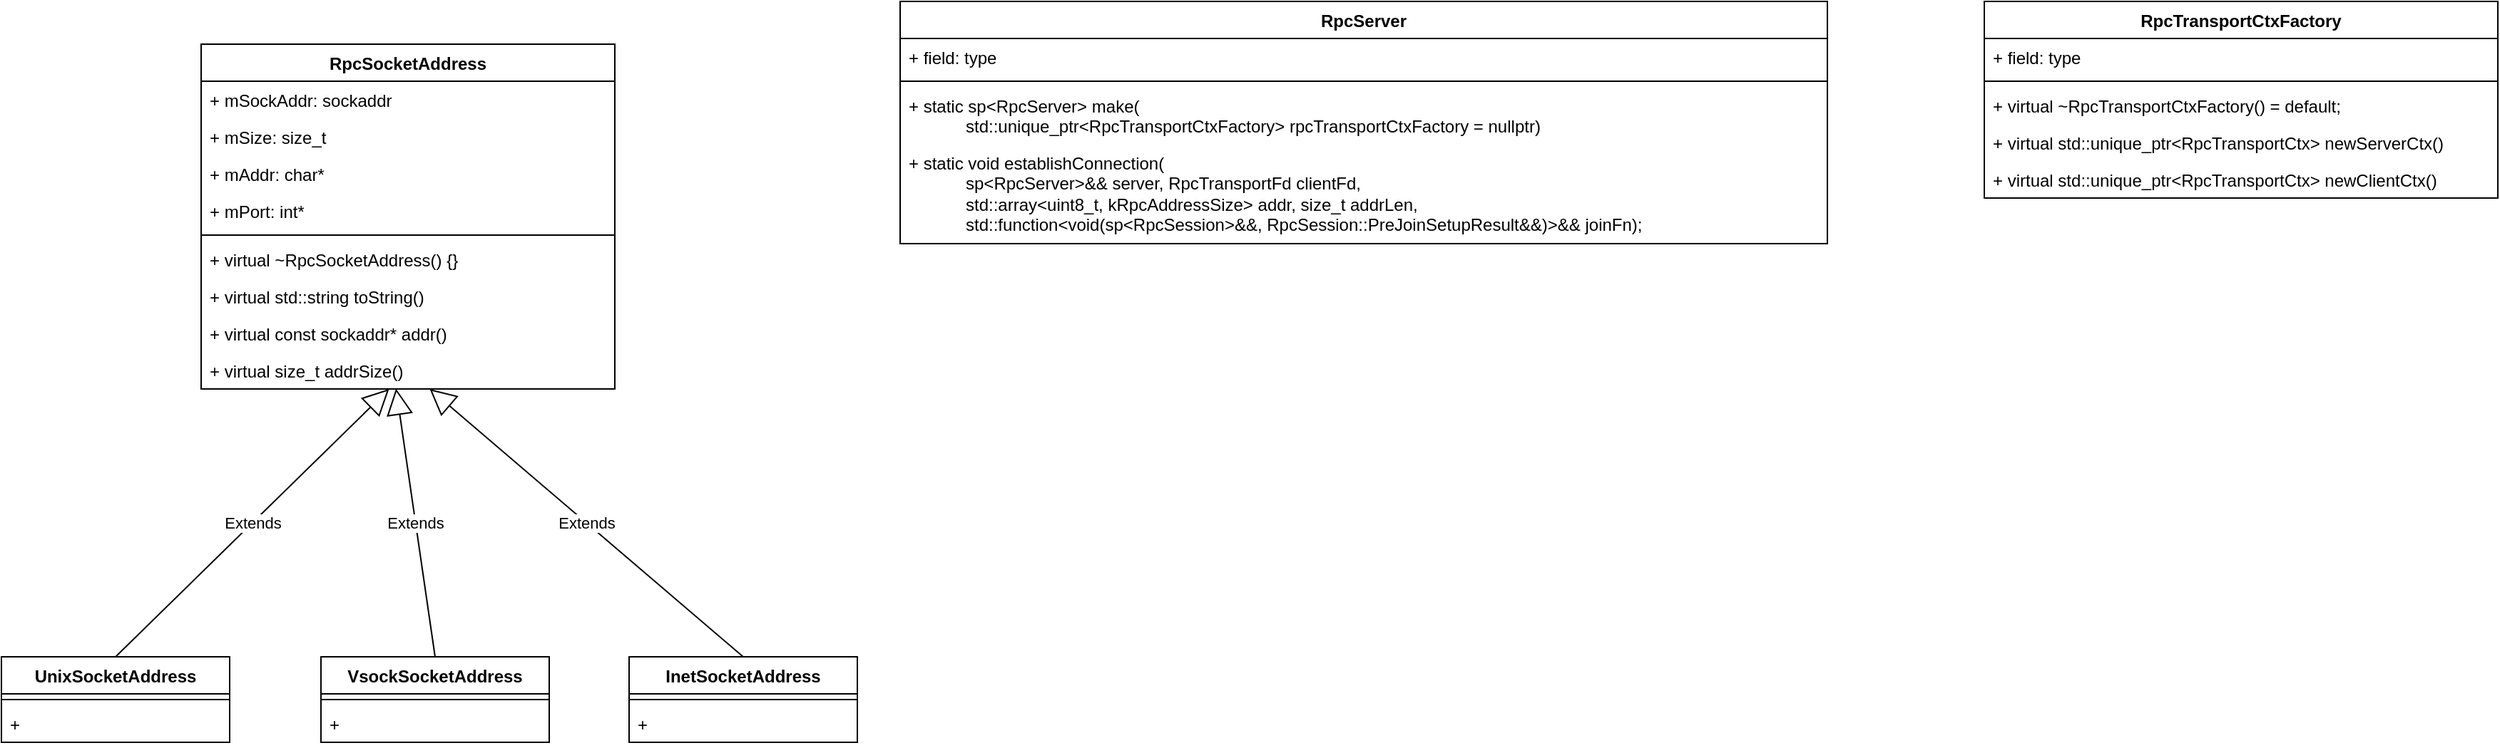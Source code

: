 <mxfile version="24.7.6">
  <diagram name="第 1 页" id="H_8We8UubYNgWz_qhoj8">
    <mxGraphModel dx="641" dy="351" grid="1" gridSize="10" guides="1" tooltips="1" connect="1" arrows="1" fold="1" page="1" pageScale="1" pageWidth="827" pageHeight="1169" math="0" shadow="0">
      <root>
        <mxCell id="0" />
        <mxCell id="1" parent="0" />
        <mxCell id="p69GbGtiznkZSxi_15MH-1" value="&lt;b style=&quot;border-color: var(--border-color);&quot;&gt;RpcSocketAddress&lt;/b&gt;" style="swimlane;fontStyle=1;align=center;verticalAlign=top;childLayout=stackLayout;horizontal=1;startSize=26;horizontalStack=0;resizeParent=1;resizeParentMax=0;resizeLast=0;collapsible=1;marginBottom=0;whiteSpace=wrap;html=1;" parent="1" vertex="1">
          <mxGeometry x="330" y="120" width="290" height="242" as="geometry">
            <mxRectangle x="350" y="320" width="150" height="30" as="alternateBounds" />
          </mxGeometry>
        </mxCell>
        <mxCell id="p69GbGtiznkZSxi_15MH-27" value="&lt;div&gt;&lt;span style=&quot;background-color: initial;&quot;&gt;+ mSockAddr&lt;/span&gt;&lt;span style=&quot;background-color: initial;&quot;&gt;: sockaddr&lt;/span&gt;&lt;/div&gt;" style="text;strokeColor=none;fillColor=none;align=left;verticalAlign=top;spacingLeft=4;spacingRight=4;overflow=hidden;rotatable=0;points=[[0,0.5],[1,0.5]];portConstraint=eastwest;whiteSpace=wrap;html=1;" parent="p69GbGtiznkZSxi_15MH-1" vertex="1">
          <mxGeometry y="26" width="290" height="26" as="geometry" />
        </mxCell>
        <mxCell id="p69GbGtiznkZSxi_15MH-24" value="&lt;div&gt;&lt;span style=&quot;background-color: initial;&quot;&gt;+ mSize&lt;/span&gt;&lt;span style=&quot;background-color: initial;&quot;&gt;: size_t&lt;/span&gt;&lt;/div&gt;" style="text;strokeColor=none;fillColor=none;align=left;verticalAlign=top;spacingLeft=4;spacingRight=4;overflow=hidden;rotatable=0;points=[[0,0.5],[1,0.5]];portConstraint=eastwest;whiteSpace=wrap;html=1;" parent="p69GbGtiznkZSxi_15MH-1" vertex="1">
          <mxGeometry y="52" width="290" height="26" as="geometry" />
        </mxCell>
        <mxCell id="p69GbGtiznkZSxi_15MH-28" value="&lt;div&gt;&lt;span style=&quot;background-color: initial;&quot;&gt;+ mAddr&lt;/span&gt;&lt;span style=&quot;background-color: initial;&quot;&gt;: char*&lt;/span&gt;&lt;/div&gt;" style="text;strokeColor=none;fillColor=none;align=left;verticalAlign=top;spacingLeft=4;spacingRight=4;overflow=hidden;rotatable=0;points=[[0,0.5],[1,0.5]];portConstraint=eastwest;whiteSpace=wrap;html=1;" parent="p69GbGtiznkZSxi_15MH-1" vertex="1">
          <mxGeometry y="78" width="290" height="26" as="geometry" />
        </mxCell>
        <mxCell id="p69GbGtiznkZSxi_15MH-30" value="&lt;div&gt;&lt;span style=&quot;background-color: initial;&quot;&gt;+ mPort&lt;/span&gt;&lt;span style=&quot;background-color: initial;&quot;&gt;: int&lt;/span&gt;&lt;span style=&quot;background-color: initial;&quot;&gt;*&lt;/span&gt;&lt;/div&gt;" style="text;strokeColor=none;fillColor=none;align=left;verticalAlign=top;spacingLeft=4;spacingRight=4;overflow=hidden;rotatable=0;points=[[0,0.5],[1,0.5]];portConstraint=eastwest;whiteSpace=wrap;html=1;" parent="p69GbGtiznkZSxi_15MH-1" vertex="1">
          <mxGeometry y="104" width="290" height="26" as="geometry" />
        </mxCell>
        <mxCell id="p69GbGtiznkZSxi_15MH-3" value="" style="line;strokeWidth=1;fillColor=none;align=left;verticalAlign=middle;spacingTop=-1;spacingLeft=3;spacingRight=3;rotatable=0;labelPosition=right;points=[];portConstraint=eastwest;strokeColor=inherit;" parent="p69GbGtiznkZSxi_15MH-1" vertex="1">
          <mxGeometry y="130" width="290" height="8" as="geometry" />
        </mxCell>
        <mxCell id="p69GbGtiznkZSxi_15MH-4" value="+ virtual ~RpcSocketAddress() {}" style="text;strokeColor=none;fillColor=none;align=left;verticalAlign=top;spacingLeft=4;spacingRight=4;overflow=hidden;rotatable=0;points=[[0,0.5],[1,0.5]];portConstraint=eastwest;whiteSpace=wrap;html=1;" parent="p69GbGtiznkZSxi_15MH-1" vertex="1">
          <mxGeometry y="138" width="290" height="26" as="geometry" />
        </mxCell>
        <mxCell id="p69GbGtiznkZSxi_15MH-6" value="+&amp;nbsp;virtual std::string toString()" style="text;strokeColor=none;fillColor=none;align=left;verticalAlign=top;spacingLeft=4;spacingRight=4;overflow=hidden;rotatable=0;points=[[0,0.5],[1,0.5]];portConstraint=eastwest;whiteSpace=wrap;html=1;" parent="p69GbGtiznkZSxi_15MH-1" vertex="1">
          <mxGeometry y="164" width="290" height="26" as="geometry" />
        </mxCell>
        <mxCell id="p69GbGtiznkZSxi_15MH-7" value="+ virtual const sockaddr* addr()" style="text;strokeColor=none;fillColor=none;align=left;verticalAlign=top;spacingLeft=4;spacingRight=4;overflow=hidden;rotatable=0;points=[[0,0.5],[1,0.5]];portConstraint=eastwest;whiteSpace=wrap;html=1;" parent="p69GbGtiznkZSxi_15MH-1" vertex="1">
          <mxGeometry y="190" width="290" height="26" as="geometry" />
        </mxCell>
        <mxCell id="p69GbGtiznkZSxi_15MH-8" value="+ virtual size_t addrSize()" style="text;strokeColor=none;fillColor=none;align=left;verticalAlign=top;spacingLeft=4;spacingRight=4;overflow=hidden;rotatable=0;points=[[0,0.5],[1,0.5]];portConstraint=eastwest;whiteSpace=wrap;html=1;" parent="p69GbGtiznkZSxi_15MH-1" vertex="1">
          <mxGeometry y="216" width="290" height="26" as="geometry" />
        </mxCell>
        <mxCell id="p69GbGtiznkZSxi_15MH-9" value="UnixSocketAddress" style="swimlane;fontStyle=1;align=center;verticalAlign=top;childLayout=stackLayout;horizontal=1;startSize=26;horizontalStack=0;resizeParent=1;resizeParentMax=0;resizeLast=0;collapsible=1;marginBottom=0;whiteSpace=wrap;html=1;" parent="1" vertex="1">
          <mxGeometry x="190" y="550" width="160" height="60" as="geometry" />
        </mxCell>
        <mxCell id="p69GbGtiznkZSxi_15MH-11" value="" style="line;strokeWidth=1;fillColor=none;align=left;verticalAlign=middle;spacingTop=-1;spacingLeft=3;spacingRight=3;rotatable=0;labelPosition=right;points=[];portConstraint=eastwest;strokeColor=inherit;" parent="p69GbGtiznkZSxi_15MH-9" vertex="1">
          <mxGeometry y="26" width="160" height="8" as="geometry" />
        </mxCell>
        <mxCell id="p69GbGtiznkZSxi_15MH-12" value="+&amp;nbsp;" style="text;strokeColor=none;fillColor=none;align=left;verticalAlign=top;spacingLeft=4;spacingRight=4;overflow=hidden;rotatable=0;points=[[0,0.5],[1,0.5]];portConstraint=eastwest;whiteSpace=wrap;html=1;" parent="p69GbGtiznkZSxi_15MH-9" vertex="1">
          <mxGeometry y="34" width="160" height="26" as="geometry" />
        </mxCell>
        <mxCell id="p69GbGtiznkZSxi_15MH-13" value="Extends" style="endArrow=block;endSize=16;endFill=0;html=1;rounded=0;exitX=0.5;exitY=0;exitDx=0;exitDy=0;" parent="1" source="p69GbGtiznkZSxi_15MH-9" target="p69GbGtiznkZSxi_15MH-8" edge="1">
          <mxGeometry width="160" relative="1" as="geometry">
            <mxPoint x="430" y="500" as="sourcePoint" />
            <mxPoint x="420" y="400" as="targetPoint" />
          </mxGeometry>
        </mxCell>
        <mxCell id="p69GbGtiznkZSxi_15MH-14" value="VsockSocketAddress" style="swimlane;fontStyle=1;align=center;verticalAlign=top;childLayout=stackLayout;horizontal=1;startSize=26;horizontalStack=0;resizeParent=1;resizeParentMax=0;resizeLast=0;collapsible=1;marginBottom=0;whiteSpace=wrap;html=1;" parent="1" vertex="1">
          <mxGeometry x="414" y="550" width="160" height="60" as="geometry" />
        </mxCell>
        <mxCell id="p69GbGtiznkZSxi_15MH-15" value="" style="line;strokeWidth=1;fillColor=none;align=left;verticalAlign=middle;spacingTop=-1;spacingLeft=3;spacingRight=3;rotatable=0;labelPosition=right;points=[];portConstraint=eastwest;strokeColor=inherit;" parent="p69GbGtiznkZSxi_15MH-14" vertex="1">
          <mxGeometry y="26" width="160" height="8" as="geometry" />
        </mxCell>
        <mxCell id="p69GbGtiznkZSxi_15MH-16" value="+&amp;nbsp;" style="text;strokeColor=none;fillColor=none;align=left;verticalAlign=top;spacingLeft=4;spacingRight=4;overflow=hidden;rotatable=0;points=[[0,0.5],[1,0.5]];portConstraint=eastwest;whiteSpace=wrap;html=1;" parent="p69GbGtiznkZSxi_15MH-14" vertex="1">
          <mxGeometry y="34" width="160" height="26" as="geometry" />
        </mxCell>
        <mxCell id="p69GbGtiznkZSxi_15MH-17" value="&lt;div&gt;InetSocketAddress&lt;/div&gt;" style="swimlane;fontStyle=1;align=center;verticalAlign=top;childLayout=stackLayout;horizontal=1;startSize=26;horizontalStack=0;resizeParent=1;resizeParentMax=0;resizeLast=0;collapsible=1;marginBottom=0;whiteSpace=wrap;html=1;" parent="1" vertex="1">
          <mxGeometry x="630" y="550" width="160" height="60" as="geometry" />
        </mxCell>
        <mxCell id="p69GbGtiznkZSxi_15MH-18" value="" style="line;strokeWidth=1;fillColor=none;align=left;verticalAlign=middle;spacingTop=-1;spacingLeft=3;spacingRight=3;rotatable=0;labelPosition=right;points=[];portConstraint=eastwest;strokeColor=inherit;" parent="p69GbGtiznkZSxi_15MH-17" vertex="1">
          <mxGeometry y="26" width="160" height="8" as="geometry" />
        </mxCell>
        <mxCell id="p69GbGtiznkZSxi_15MH-19" value="+&amp;nbsp;" style="text;strokeColor=none;fillColor=none;align=left;verticalAlign=top;spacingLeft=4;spacingRight=4;overflow=hidden;rotatable=0;points=[[0,0.5],[1,0.5]];portConstraint=eastwest;whiteSpace=wrap;html=1;" parent="p69GbGtiznkZSxi_15MH-17" vertex="1">
          <mxGeometry y="34" width="160" height="26" as="geometry" />
        </mxCell>
        <mxCell id="p69GbGtiznkZSxi_15MH-20" value="Extends" style="endArrow=block;endSize=16;endFill=0;html=1;rounded=0;exitX=0.5;exitY=0;exitDx=0;exitDy=0;" parent="1" source="p69GbGtiznkZSxi_15MH-17" target="p69GbGtiznkZSxi_15MH-8" edge="1">
          <mxGeometry width="160" relative="1" as="geometry">
            <mxPoint x="280" y="560" as="sourcePoint" />
            <mxPoint x="490" y="430" as="targetPoint" />
          </mxGeometry>
        </mxCell>
        <mxCell id="p69GbGtiznkZSxi_15MH-21" value="Extends" style="endArrow=block;endSize=16;endFill=0;html=1;rounded=0;exitX=0.5;exitY=0;exitDx=0;exitDy=0;entryX=0.471;entryY=0.991;entryDx=0;entryDy=0;entryPerimeter=0;" parent="1" source="p69GbGtiznkZSxi_15MH-14" target="p69GbGtiznkZSxi_15MH-8" edge="1">
          <mxGeometry width="160" relative="1" as="geometry">
            <mxPoint x="290" y="570" as="sourcePoint" />
            <mxPoint x="480" y="450" as="targetPoint" />
          </mxGeometry>
        </mxCell>
        <mxCell id="p69GbGtiznkZSxi_15MH-32" value="RpcServer" style="swimlane;fontStyle=1;align=center;verticalAlign=top;childLayout=stackLayout;horizontal=1;startSize=26;horizontalStack=0;resizeParent=1;resizeParentMax=0;resizeLast=0;collapsible=1;marginBottom=0;whiteSpace=wrap;html=1;" parent="1" vertex="1">
          <mxGeometry x="820" y="90" width="650" height="170" as="geometry" />
        </mxCell>
        <mxCell id="p69GbGtiznkZSxi_15MH-33" value="+ field: type" style="text;strokeColor=none;fillColor=none;align=left;verticalAlign=top;spacingLeft=4;spacingRight=4;overflow=hidden;rotatable=0;points=[[0,0.5],[1,0.5]];portConstraint=eastwest;whiteSpace=wrap;html=1;" parent="p69GbGtiznkZSxi_15MH-32" vertex="1">
          <mxGeometry y="26" width="650" height="26" as="geometry" />
        </mxCell>
        <mxCell id="p69GbGtiznkZSxi_15MH-34" value="" style="line;strokeWidth=1;fillColor=none;align=left;verticalAlign=middle;spacingTop=-1;spacingLeft=3;spacingRight=3;rotatable=0;labelPosition=right;points=[];portConstraint=eastwest;strokeColor=inherit;" parent="p69GbGtiznkZSxi_15MH-32" vertex="1">
          <mxGeometry y="52" width="650" height="8" as="geometry" />
        </mxCell>
        <mxCell id="p69GbGtiznkZSxi_15MH-35" value="+&amp;nbsp;&lt;span style=&quot;background-color: initial;&quot;&gt;static sp&amp;lt;RpcServer&amp;gt; make(&lt;/span&gt;&lt;div&gt;&amp;nbsp; &amp;nbsp; &amp;nbsp; &amp;nbsp; &amp;nbsp; &amp;nbsp; std::unique_ptr&amp;lt;RpcTransportCtxFactory&amp;gt; rpcTransportCtxFactory = nullptr)&lt;/div&gt;" style="text;strokeColor=none;fillColor=none;align=left;verticalAlign=top;spacingLeft=4;spacingRight=4;overflow=hidden;rotatable=0;points=[[0,0.5],[1,0.5]];portConstraint=eastwest;whiteSpace=wrap;html=1;" parent="p69GbGtiznkZSxi_15MH-32" vertex="1">
          <mxGeometry y="60" width="650" height="40" as="geometry" />
        </mxCell>
        <mxCell id="p69GbGtiznkZSxi_15MH-36" value="+&amp;nbsp;&lt;span style=&quot;background-color: initial;&quot;&gt;static void establishConnection(&lt;/span&gt;&lt;div&gt;&amp;nbsp; &amp;nbsp; &amp;nbsp; &amp;nbsp; &amp;nbsp; &amp;nbsp; sp&amp;lt;RpcServer&amp;gt;&amp;amp;&amp;amp; server, RpcTransportFd clientFd,&lt;/div&gt;&lt;div&gt;&amp;nbsp; &amp;nbsp; &amp;nbsp; &amp;nbsp; &amp;nbsp; &amp;nbsp; std::array&amp;lt;uint8_t, kRpcAddressSize&amp;gt; addr, size_t addrLen,&lt;/div&gt;&lt;div&gt;&amp;nbsp; &amp;nbsp; &amp;nbsp; &amp;nbsp; &amp;nbsp; &amp;nbsp; std::function&amp;lt;void(sp&amp;lt;RpcSession&amp;gt;&amp;amp;&amp;amp;, RpcSession::PreJoinSetupResult&amp;amp;&amp;amp;)&amp;gt;&amp;amp;&amp;amp; joinFn);&lt;/div&gt;" style="text;strokeColor=none;fillColor=none;align=left;verticalAlign=top;spacingLeft=4;spacingRight=4;overflow=hidden;rotatable=0;points=[[0,0.5],[1,0.5]];portConstraint=eastwest;whiteSpace=wrap;html=1;" parent="p69GbGtiznkZSxi_15MH-32" vertex="1">
          <mxGeometry y="100" width="650" height="70" as="geometry" />
        </mxCell>
        <mxCell id="DIT8Or7SR0M83sle03Dc-1" value="RpcTransportCtxFactory" style="swimlane;fontStyle=1;align=center;verticalAlign=top;childLayout=stackLayout;horizontal=1;startSize=26;horizontalStack=0;resizeParent=1;resizeParentMax=0;resizeLast=0;collapsible=1;marginBottom=0;whiteSpace=wrap;html=1;" vertex="1" parent="1">
          <mxGeometry x="1580" y="90" width="360" height="138" as="geometry" />
        </mxCell>
        <mxCell id="DIT8Or7SR0M83sle03Dc-2" value="+ field: type" style="text;strokeColor=none;fillColor=none;align=left;verticalAlign=top;spacingLeft=4;spacingRight=4;overflow=hidden;rotatable=0;points=[[0,0.5],[1,0.5]];portConstraint=eastwest;whiteSpace=wrap;html=1;" vertex="1" parent="DIT8Or7SR0M83sle03Dc-1">
          <mxGeometry y="26" width="360" height="26" as="geometry" />
        </mxCell>
        <mxCell id="DIT8Or7SR0M83sle03Dc-3" value="" style="line;strokeWidth=1;fillColor=none;align=left;verticalAlign=middle;spacingTop=-1;spacingLeft=3;spacingRight=3;rotatable=0;labelPosition=right;points=[];portConstraint=eastwest;strokeColor=inherit;" vertex="1" parent="DIT8Or7SR0M83sle03Dc-1">
          <mxGeometry y="52" width="360" height="8" as="geometry" />
        </mxCell>
        <mxCell id="DIT8Or7SR0M83sle03Dc-4" value="+ virtual ~RpcTransportCtxFactory() = default;" style="text;strokeColor=none;fillColor=none;align=left;verticalAlign=top;spacingLeft=4;spacingRight=4;overflow=hidden;rotatable=0;points=[[0,0.5],[1,0.5]];portConstraint=eastwest;whiteSpace=wrap;html=1;" vertex="1" parent="DIT8Or7SR0M83sle03Dc-1">
          <mxGeometry y="60" width="360" height="26" as="geometry" />
        </mxCell>
        <mxCell id="DIT8Or7SR0M83sle03Dc-5" value="+ virtual std::unique_ptr&amp;lt;RpcTransportCtx&amp;gt; newServerCtx()" style="text;strokeColor=none;fillColor=none;align=left;verticalAlign=top;spacingLeft=4;spacingRight=4;overflow=hidden;rotatable=0;points=[[0,0.5],[1,0.5]];portConstraint=eastwest;whiteSpace=wrap;html=1;" vertex="1" parent="DIT8Or7SR0M83sle03Dc-1">
          <mxGeometry y="86" width="360" height="26" as="geometry" />
        </mxCell>
        <mxCell id="DIT8Or7SR0M83sle03Dc-6" value="+ virtual std::unique_ptr&amp;lt;RpcTransportCtx&amp;gt; newClientCtx()" style="text;strokeColor=none;fillColor=none;align=left;verticalAlign=top;spacingLeft=4;spacingRight=4;overflow=hidden;rotatable=0;points=[[0,0.5],[1,0.5]];portConstraint=eastwest;whiteSpace=wrap;html=1;" vertex="1" parent="DIT8Or7SR0M83sle03Dc-1">
          <mxGeometry y="112" width="360" height="26" as="geometry" />
        </mxCell>
      </root>
    </mxGraphModel>
  </diagram>
</mxfile>
